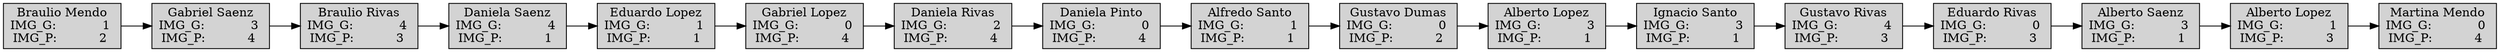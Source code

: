  digraph colac {
     node [shape=box, style=filled];
 rankdir = LR;
      "Node           1 " [label="Braulio Mendo\nIMG_G:            1 \nIMG_P:           2 ", shape=box];
     "Node           1 " -> "Node           2 ";
      "Node           2 " [label="Gabriel Saenz\nIMG_G:            3 \nIMG_P:           4 ", shape=box];
     "Node           2 " -> "Node           3 ";
      "Node           3 " [label="Braulio Rivas\nIMG_G:            4 \nIMG_P:           3 ", shape=box];
     "Node           3 " -> "Node           4 ";
      "Node           4 " [label="Daniela Saenz\nIMG_G:            4 \nIMG_P:           1 ", shape=box];
     "Node           4 " -> "Node           5 ";
      "Node           5 " [label="Eduardo Lopez\nIMG_G:            1 \nIMG_P:           1 ", shape=box];
     "Node           5 " -> "Node           6 ";
      "Node           6 " [label="Gabriel Lopez\nIMG_G:            0 \nIMG_P:           4 ", shape=box];
     "Node           6 " -> "Node           7 ";
      "Node           7 " [label="Daniela Rivas\nIMG_G:            2 \nIMG_P:           4 ", shape=box];
     "Node           7 " -> "Node           8 ";
      "Node           8 " [label="Daniela Pinto\nIMG_G:            0 \nIMG_P:           4 ", shape=box];
     "Node           8 " -> "Node           9 ";
      "Node           9 " [label="Alfredo Santo\nIMG_G:            1 \nIMG_P:           1 ", shape=box];
     "Node           9 " -> "Node          10 ";
      "Node          10 " [label="Gustavo Dumas\nIMG_G:            0 \nIMG_P:           2 ", shape=box];
     "Node          10 " -> "Node          11 ";
      "Node          11 " [label="Alberto Lopez\nIMG_G:            3 \nIMG_P:           1 ", shape=box];
     "Node          11 " -> "Node          12 ";
      "Node          12 " [label="Ignacio Santo\nIMG_G:            3 \nIMG_P:           1 ", shape=box];
     "Node          12 " -> "Node          13 ";
      "Node          13 " [label="Gustavo Rivas\nIMG_G:            4 \nIMG_P:           3 ", shape=box];
     "Node          13 " -> "Node          14 ";
      "Node          14 " [label="Eduardo Rivas\nIMG_G:            0 \nIMG_P:           3 ", shape=box];
     "Node          14 " -> "Node          15 ";
      "Node          15 " [label="Alberto Saenz\nIMG_G:            3 \nIMG_P:           1 ", shape=box];
     "Node          15 " -> "Node          16 ";
      "Node          16 " [label="Alberto Lopez\nIMG_G:            1 \nIMG_P:           3 ", shape=box];
     "Node          16 " -> "Node          17 ";
      "Node          17 " [label="Martina Mendo\nIMG_G:            0 \nIMG_P:           4 ", shape=box];
 }
